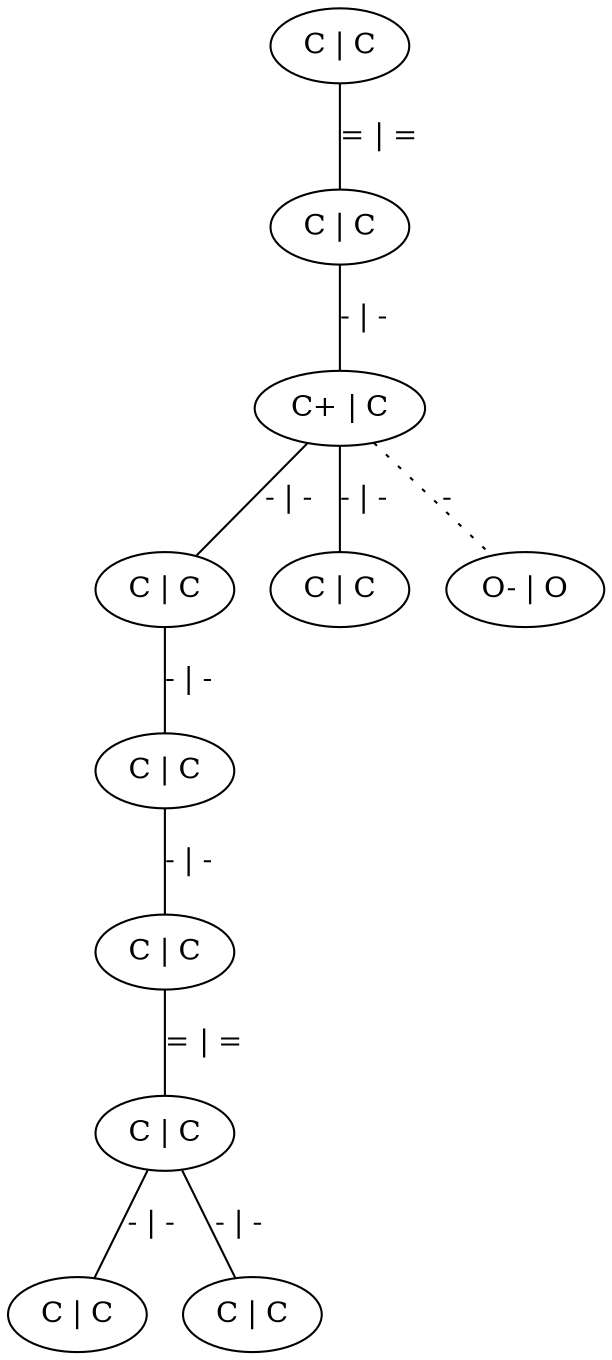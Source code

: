 graph G {
	0 [ label="C | C" ]
	1 [ label="C | C" ]
	2 [ label="C+ | C" ]
	3 [ label="C | C" ]
	4 [ label="C | C" ]
	5 [ label="C | C" ]
	6 [ label="C | C" ]
	7 [ label="C | C" ]
	8 [ label="C | C" ]
	9 [ label="C | C" ]
	10 [ label="O- | O" ]
	0 -- 1 [ label="= | =" ]
	1 -- 2 [ label="- | -" ]
	2 -- 3 [ label="- | -" ]
	2 -- 9 [ label="- | -" ]
	2 -- 10 [ style=dotted label="-" ]
	3 -- 4 [ label="- | -" ]
	4 -- 5 [ label="- | -" ]
	5 -- 6 [ label="= | =" ]
	6 -- 7 [ label="- | -" ]
	6 -- 8 [ label="- | -" ]
}
